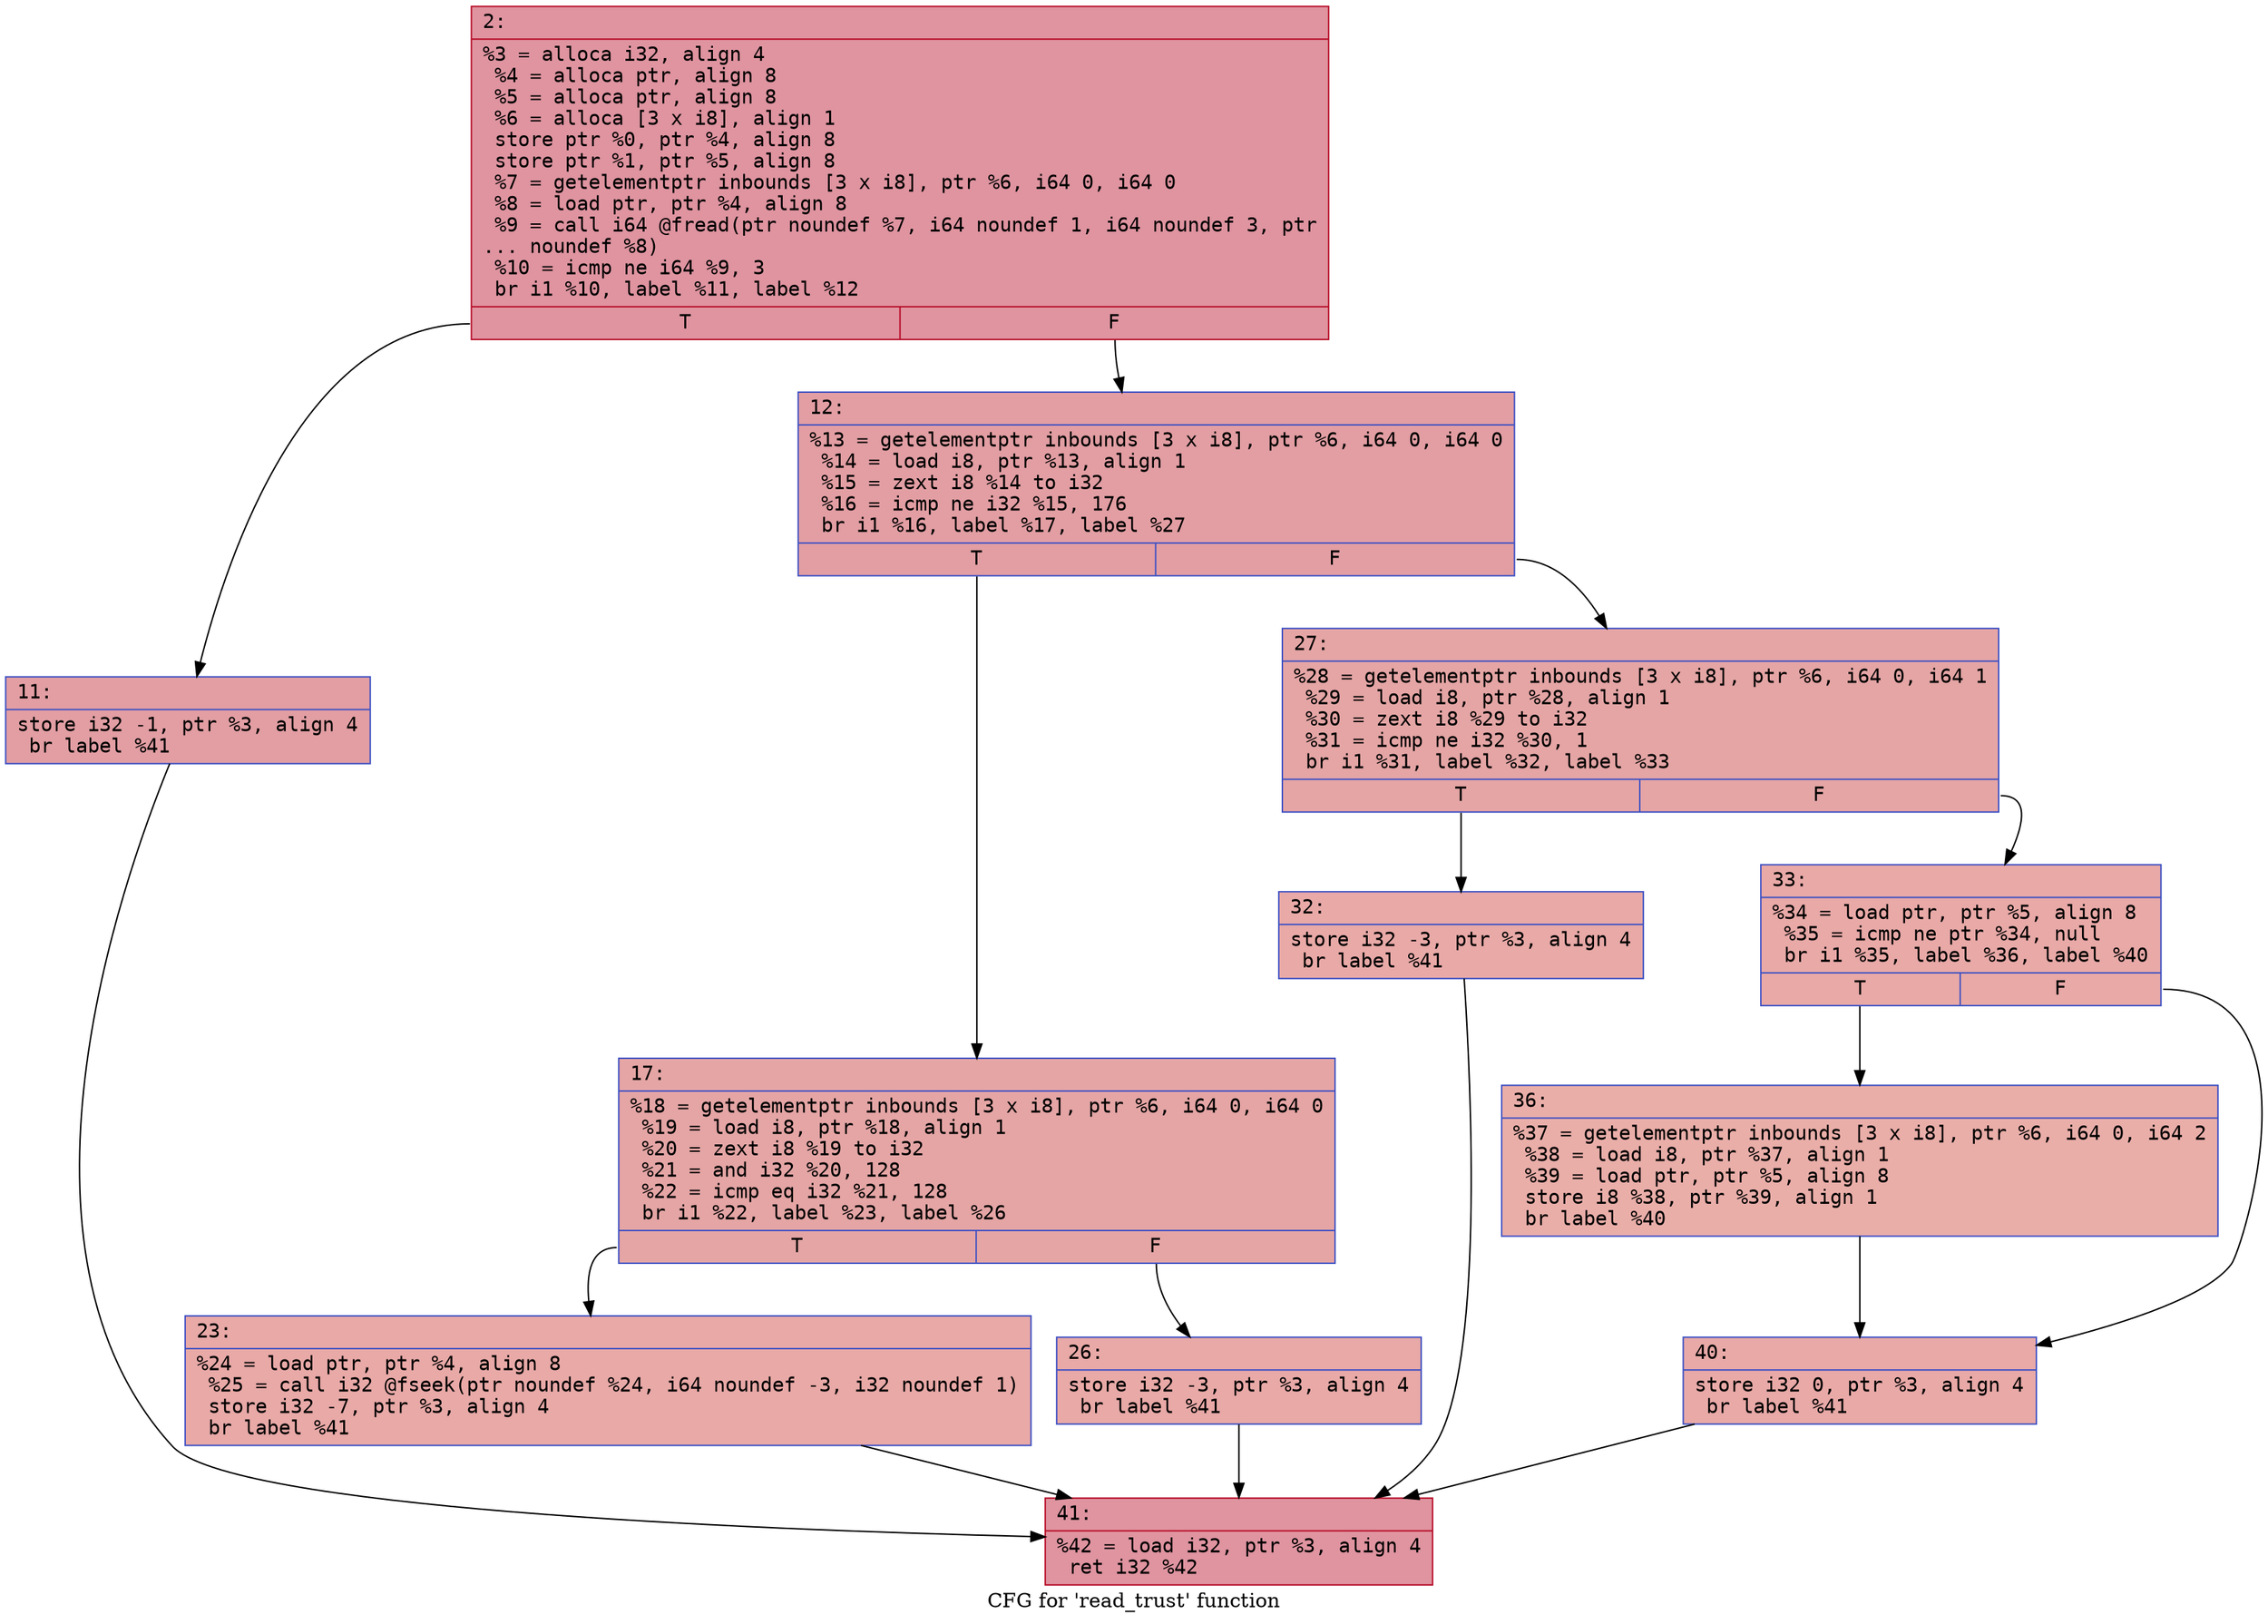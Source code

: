digraph "CFG for 'read_trust' function" {
	label="CFG for 'read_trust' function";

	Node0x600003b1bc50 [shape=record,color="#b70d28ff", style=filled, fillcolor="#b70d2870" fontname="Courier",label="{2:\l|  %3 = alloca i32, align 4\l  %4 = alloca ptr, align 8\l  %5 = alloca ptr, align 8\l  %6 = alloca [3 x i8], align 1\l  store ptr %0, ptr %4, align 8\l  store ptr %1, ptr %5, align 8\l  %7 = getelementptr inbounds [3 x i8], ptr %6, i64 0, i64 0\l  %8 = load ptr, ptr %4, align 8\l  %9 = call i64 @fread(ptr noundef %7, i64 noundef 1, i64 noundef 3, ptr\l... noundef %8)\l  %10 = icmp ne i64 %9, 3\l  br i1 %10, label %11, label %12\l|{<s0>T|<s1>F}}"];
	Node0x600003b1bc50:s0 -> Node0x600003b04000[tooltip="2 -> 11\nProbability 50.00%" ];
	Node0x600003b1bc50:s1 -> Node0x600003b04050[tooltip="2 -> 12\nProbability 50.00%" ];
	Node0x600003b04000 [shape=record,color="#3d50c3ff", style=filled, fillcolor="#be242e70" fontname="Courier",label="{11:\l|  store i32 -1, ptr %3, align 4\l  br label %41\l}"];
	Node0x600003b04000 -> Node0x600003b04320[tooltip="11 -> 41\nProbability 100.00%" ];
	Node0x600003b04050 [shape=record,color="#3d50c3ff", style=filled, fillcolor="#be242e70" fontname="Courier",label="{12:\l|  %13 = getelementptr inbounds [3 x i8], ptr %6, i64 0, i64 0\l  %14 = load i8, ptr %13, align 1\l  %15 = zext i8 %14 to i32\l  %16 = icmp ne i32 %15, 176\l  br i1 %16, label %17, label %27\l|{<s0>T|<s1>F}}"];
	Node0x600003b04050:s0 -> Node0x600003b040a0[tooltip="12 -> 17\nProbability 50.00%" ];
	Node0x600003b04050:s1 -> Node0x600003b04190[tooltip="12 -> 27\nProbability 50.00%" ];
	Node0x600003b040a0 [shape=record,color="#3d50c3ff", style=filled, fillcolor="#c5333470" fontname="Courier",label="{17:\l|  %18 = getelementptr inbounds [3 x i8], ptr %6, i64 0, i64 0\l  %19 = load i8, ptr %18, align 1\l  %20 = zext i8 %19 to i32\l  %21 = and i32 %20, 128\l  %22 = icmp eq i32 %21, 128\l  br i1 %22, label %23, label %26\l|{<s0>T|<s1>F}}"];
	Node0x600003b040a0:s0 -> Node0x600003b040f0[tooltip="17 -> 23\nProbability 50.00%" ];
	Node0x600003b040a0:s1 -> Node0x600003b04140[tooltip="17 -> 26\nProbability 50.00%" ];
	Node0x600003b040f0 [shape=record,color="#3d50c3ff", style=filled, fillcolor="#ca3b3770" fontname="Courier",label="{23:\l|  %24 = load ptr, ptr %4, align 8\l  %25 = call i32 @fseek(ptr noundef %24, i64 noundef -3, i32 noundef 1)\l  store i32 -7, ptr %3, align 4\l  br label %41\l}"];
	Node0x600003b040f0 -> Node0x600003b04320[tooltip="23 -> 41\nProbability 100.00%" ];
	Node0x600003b04140 [shape=record,color="#3d50c3ff", style=filled, fillcolor="#ca3b3770" fontname="Courier",label="{26:\l|  store i32 -3, ptr %3, align 4\l  br label %41\l}"];
	Node0x600003b04140 -> Node0x600003b04320[tooltip="26 -> 41\nProbability 100.00%" ];
	Node0x600003b04190 [shape=record,color="#3d50c3ff", style=filled, fillcolor="#c5333470" fontname="Courier",label="{27:\l|  %28 = getelementptr inbounds [3 x i8], ptr %6, i64 0, i64 1\l  %29 = load i8, ptr %28, align 1\l  %30 = zext i8 %29 to i32\l  %31 = icmp ne i32 %30, 1\l  br i1 %31, label %32, label %33\l|{<s0>T|<s1>F}}"];
	Node0x600003b04190:s0 -> Node0x600003b041e0[tooltip="27 -> 32\nProbability 50.00%" ];
	Node0x600003b04190:s1 -> Node0x600003b04230[tooltip="27 -> 33\nProbability 50.00%" ];
	Node0x600003b041e0 [shape=record,color="#3d50c3ff", style=filled, fillcolor="#ca3b3770" fontname="Courier",label="{32:\l|  store i32 -3, ptr %3, align 4\l  br label %41\l}"];
	Node0x600003b041e0 -> Node0x600003b04320[tooltip="32 -> 41\nProbability 100.00%" ];
	Node0x600003b04230 [shape=record,color="#3d50c3ff", style=filled, fillcolor="#ca3b3770" fontname="Courier",label="{33:\l|  %34 = load ptr, ptr %5, align 8\l  %35 = icmp ne ptr %34, null\l  br i1 %35, label %36, label %40\l|{<s0>T|<s1>F}}"];
	Node0x600003b04230:s0 -> Node0x600003b04280[tooltip="33 -> 36\nProbability 62.50%" ];
	Node0x600003b04230:s1 -> Node0x600003b042d0[tooltip="33 -> 40\nProbability 37.50%" ];
	Node0x600003b04280 [shape=record,color="#3d50c3ff", style=filled, fillcolor="#d0473d70" fontname="Courier",label="{36:\l|  %37 = getelementptr inbounds [3 x i8], ptr %6, i64 0, i64 2\l  %38 = load i8, ptr %37, align 1\l  %39 = load ptr, ptr %5, align 8\l  store i8 %38, ptr %39, align 1\l  br label %40\l}"];
	Node0x600003b04280 -> Node0x600003b042d0[tooltip="36 -> 40\nProbability 100.00%" ];
	Node0x600003b042d0 [shape=record,color="#3d50c3ff", style=filled, fillcolor="#ca3b3770" fontname="Courier",label="{40:\l|  store i32 0, ptr %3, align 4\l  br label %41\l}"];
	Node0x600003b042d0 -> Node0x600003b04320[tooltip="40 -> 41\nProbability 100.00%" ];
	Node0x600003b04320 [shape=record,color="#b70d28ff", style=filled, fillcolor="#b70d2870" fontname="Courier",label="{41:\l|  %42 = load i32, ptr %3, align 4\l  ret i32 %42\l}"];
}
